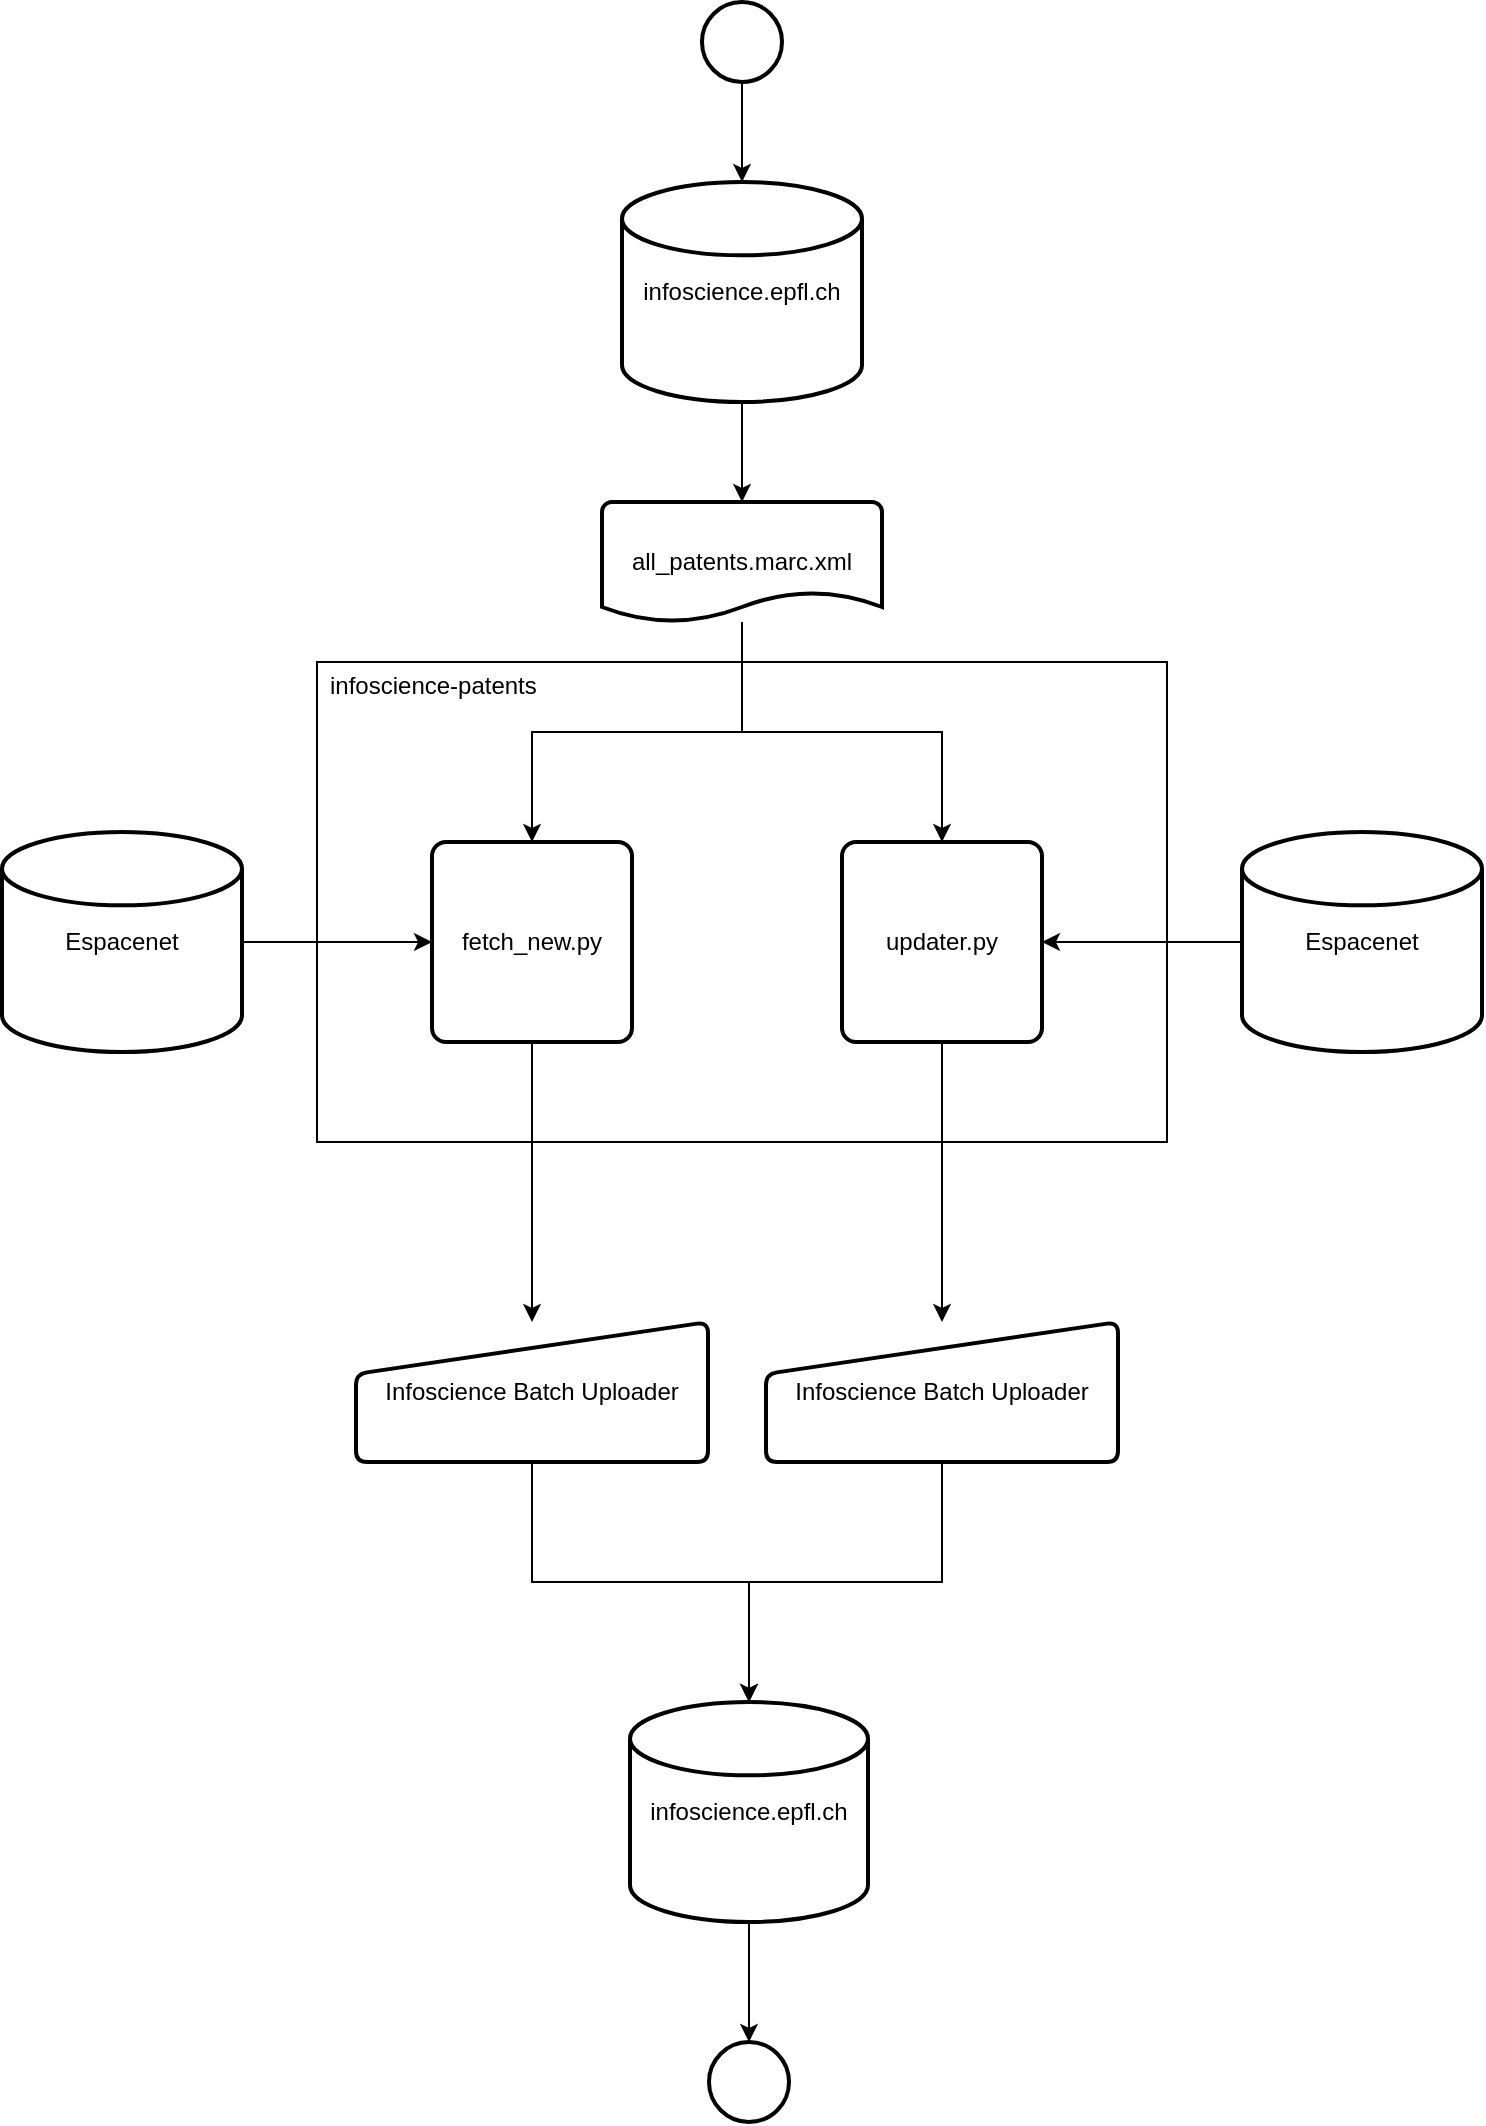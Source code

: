 <mxfile version="14.5.1" type="device"><diagram id="C5RBs43oDa-KdzZeNtuy" name="Page-1"><mxGraphModel dx="2062" dy="1108" grid="1" gridSize="10" guides="1" tooltips="1" connect="1" arrows="1" fold="1" page="1" pageScale="1" pageWidth="827" pageHeight="1169" math="0" shadow="0"><root><mxCell id="WIyWlLk6GJQsqaUBKTNV-0"/><mxCell id="WIyWlLk6GJQsqaUBKTNV-1" parent="WIyWlLk6GJQsqaUBKTNV-0"/><mxCell id="vOwImep1MFRYqzuiXhG6-11" value="" style="whiteSpace=wrap;html=1;" parent="WIyWlLk6GJQsqaUBKTNV-1" vertex="1"><mxGeometry x="197.5" y="370" width="425" height="240" as="geometry"/></mxCell><mxCell id="vOwImep1MFRYqzuiXhG6-1" style="edgeStyle=orthogonalEdgeStyle;rounded=0;orthogonalLoop=1;jettySize=auto;html=1;entryX=0.5;entryY=0;entryDx=0;entryDy=0;" parent="WIyWlLk6GJQsqaUBKTNV-1" source="7lyhHq4R1zZSHJQYaAYT-0" target="vOwImep1MFRYqzuiXhG6-0" edge="1"><mxGeometry relative="1" as="geometry"/></mxCell><mxCell id="vOwImep1MFRYqzuiXhG6-7" style="edgeStyle=orthogonalEdgeStyle;rounded=0;orthogonalLoop=1;jettySize=auto;html=1;entryX=0.5;entryY=0;entryDx=0;entryDy=0;" parent="WIyWlLk6GJQsqaUBKTNV-1" source="7lyhHq4R1zZSHJQYaAYT-0" target="vOwImep1MFRYqzuiXhG6-6" edge="1"><mxGeometry relative="1" as="geometry"/></mxCell><mxCell id="7lyhHq4R1zZSHJQYaAYT-0" value="all_patents.marc.xml" style="strokeWidth=2;html=1;shape=mxgraph.flowchart.document2;whiteSpace=wrap;size=0.25;" parent="WIyWlLk6GJQsqaUBKTNV-1" vertex="1"><mxGeometry x="340" y="290" width="140" height="60" as="geometry"/></mxCell><mxCell id="7lyhHq4R1zZSHJQYaAYT-1" style="edgeStyle=orthogonalEdgeStyle;rounded=0;orthogonalLoop=1;jettySize=auto;html=1;exitX=0.5;exitY=1;exitDx=0;exitDy=0;exitPerimeter=0;" parent="WIyWlLk6GJQsqaUBKTNV-1" source="7lyhHq4R1zZSHJQYaAYT-2" target="7lyhHq4R1zZSHJQYaAYT-0" edge="1"><mxGeometry relative="1" as="geometry"/></mxCell><mxCell id="7lyhHq4R1zZSHJQYaAYT-2" value="&lt;div&gt;infoscience.epfl.ch&lt;/div&gt;" style="strokeWidth=2;html=1;shape=mxgraph.flowchart.database;whiteSpace=wrap;" parent="WIyWlLk6GJQsqaUBKTNV-1" vertex="1"><mxGeometry x="350" y="130" width="120" height="110" as="geometry"/></mxCell><mxCell id="7lyhHq4R1zZSHJQYaAYT-5" style="edgeStyle=orthogonalEdgeStyle;rounded=0;orthogonalLoop=1;jettySize=auto;html=1;" parent="WIyWlLk6GJQsqaUBKTNV-1" source="7lyhHq4R1zZSHJQYaAYT-6" target="7lyhHq4R1zZSHJQYaAYT-2" edge="1"><mxGeometry relative="1" as="geometry"/></mxCell><mxCell id="7lyhHq4R1zZSHJQYaAYT-6" value="" style="strokeWidth=2;html=1;shape=mxgraph.flowchart.start_2;whiteSpace=wrap;" parent="WIyWlLk6GJQsqaUBKTNV-1" vertex="1"><mxGeometry x="390" y="40" width="40" height="40" as="geometry"/></mxCell><mxCell id="vOwImep1MFRYqzuiXhG6-22" style="edgeStyle=orthogonalEdgeStyle;rounded=0;orthogonalLoop=1;jettySize=auto;html=1;" parent="WIyWlLk6GJQsqaUBKTNV-1" source="vOwImep1MFRYqzuiXhG6-0" target="vOwImep1MFRYqzuiXhG6-18" edge="1"><mxGeometry relative="1" as="geometry"/></mxCell><mxCell id="vOwImep1MFRYqzuiXhG6-0" value="&lt;div&gt;fetch_new.py&lt;/div&gt;" style="rounded=1;whiteSpace=wrap;html=1;absoluteArcSize=1;arcSize=14;strokeWidth=2;" parent="WIyWlLk6GJQsqaUBKTNV-1" vertex="1"><mxGeometry x="255" y="460" width="100" height="100" as="geometry"/></mxCell><mxCell id="vOwImep1MFRYqzuiXhG6-9" style="edgeStyle=orthogonalEdgeStyle;rounded=0;orthogonalLoop=1;jettySize=auto;html=1;entryX=0;entryY=0.5;entryDx=0;entryDy=0;" parent="WIyWlLk6GJQsqaUBKTNV-1" source="vOwImep1MFRYqzuiXhG6-3" target="vOwImep1MFRYqzuiXhG6-0" edge="1"><mxGeometry x="55" y="455" as="geometry"/></mxCell><mxCell id="vOwImep1MFRYqzuiXhG6-3" value="Espacenet" style="strokeWidth=2;html=1;shape=mxgraph.flowchart.database;whiteSpace=wrap;" parent="WIyWlLk6GJQsqaUBKTNV-1" vertex="1"><mxGeometry x="40" y="455" width="120" height="110" as="geometry"/></mxCell><mxCell id="vOwImep1MFRYqzuiXhG6-5" value="Espacenet" style="strokeWidth=2;html=1;shape=mxgraph.flowchart.database;whiteSpace=wrap;" parent="WIyWlLk6GJQsqaUBKTNV-1" vertex="1"><mxGeometry x="660" y="455" width="120" height="110" as="geometry"/></mxCell><mxCell id="vOwImep1MFRYqzuiXhG6-28" style="edgeStyle=orthogonalEdgeStyle;rounded=0;orthogonalLoop=1;jettySize=auto;html=1;entryX=0.5;entryY=0;entryDx=0;entryDy=0;" parent="WIyWlLk6GJQsqaUBKTNV-1" source="vOwImep1MFRYqzuiXhG6-6" target="vOwImep1MFRYqzuiXhG6-24" edge="1"><mxGeometry relative="1" as="geometry"/></mxCell><mxCell id="vOwImep1MFRYqzuiXhG6-6" value="updater.py" style="rounded=1;whiteSpace=wrap;html=1;absoluteArcSize=1;arcSize=14;strokeWidth=2;" parent="WIyWlLk6GJQsqaUBKTNV-1" vertex="1"><mxGeometry x="460" y="460" width="100" height="100" as="geometry"/></mxCell><mxCell id="vOwImep1MFRYqzuiXhG6-8" style="edgeStyle=orthogonalEdgeStyle;rounded=0;orthogonalLoop=1;jettySize=auto;html=1;entryX=1;entryY=0.5;entryDx=0;entryDy=0;" parent="WIyWlLk6GJQsqaUBKTNV-1" source="vOwImep1MFRYqzuiXhG6-5" target="vOwImep1MFRYqzuiXhG6-6" edge="1"><mxGeometry x="55" y="455" as="geometry"/></mxCell><mxCell id="vOwImep1MFRYqzuiXhG6-12" value="infoscience-patents" style="text;html=1;strokeColor=none;fillColor=none;align=left;verticalAlign=middle;whiteSpace=wrap;rounded=0;" parent="WIyWlLk6GJQsqaUBKTNV-1" vertex="1"><mxGeometry x="201.5" y="372" width="120" height="20" as="geometry"/></mxCell><mxCell id="vOwImep1MFRYqzuiXhG6-17" style="edgeStyle=orthogonalEdgeStyle;rounded=0;orthogonalLoop=1;jettySize=auto;html=1;entryX=0.5;entryY=0;entryDx=0;entryDy=0;entryPerimeter=0;" parent="WIyWlLk6GJQsqaUBKTNV-1" source="vOwImep1MFRYqzuiXhG6-18" target="vOwImep1MFRYqzuiXhG6-20" edge="1"><mxGeometry relative="1" as="geometry"/></mxCell><mxCell id="vOwImep1MFRYqzuiXhG6-18" value="&lt;div&gt;Infoscience Batch Uploader&lt;/div&gt;" style="html=1;strokeWidth=2;shape=manualInput;whiteSpace=wrap;rounded=1;size=26;arcSize=11;" parent="WIyWlLk6GJQsqaUBKTNV-1" vertex="1"><mxGeometry x="217" y="700" width="176" height="70" as="geometry"/></mxCell><mxCell id="vOwImep1MFRYqzuiXhG6-19" style="edgeStyle=orthogonalEdgeStyle;rounded=0;orthogonalLoop=1;jettySize=auto;html=1;" parent="WIyWlLk6GJQsqaUBKTNV-1" source="vOwImep1MFRYqzuiXhG6-20" target="vOwImep1MFRYqzuiXhG6-21" edge="1"><mxGeometry relative="1" as="geometry"/></mxCell><mxCell id="vOwImep1MFRYqzuiXhG6-20" value="&lt;div&gt;infoscience.epfl.ch&lt;/div&gt;" style="strokeWidth=2;html=1;shape=mxgraph.flowchart.database;whiteSpace=wrap;" parent="WIyWlLk6GJQsqaUBKTNV-1" vertex="1"><mxGeometry x="354" y="890" width="119" height="110" as="geometry"/></mxCell><mxCell id="vOwImep1MFRYqzuiXhG6-21" value="" style="strokeWidth=2;html=1;shape=mxgraph.flowchart.start_2;whiteSpace=wrap;" parent="WIyWlLk6GJQsqaUBKTNV-1" vertex="1"><mxGeometry x="393.5" y="1060" width="40" height="40" as="geometry"/></mxCell><mxCell id="vOwImep1MFRYqzuiXhG6-29" style="edgeStyle=orthogonalEdgeStyle;rounded=0;orthogonalLoop=1;jettySize=auto;html=1;" parent="WIyWlLk6GJQsqaUBKTNV-1" source="vOwImep1MFRYqzuiXhG6-24" target="vOwImep1MFRYqzuiXhG6-20" edge="1"><mxGeometry relative="1" as="geometry"/></mxCell><mxCell id="vOwImep1MFRYqzuiXhG6-24" value="&lt;div&gt;Infoscience Batch Uploader&lt;/div&gt;" style="html=1;strokeWidth=2;shape=manualInput;whiteSpace=wrap;rounded=1;size=26;arcSize=11;" parent="WIyWlLk6GJQsqaUBKTNV-1" vertex="1"><mxGeometry x="422" y="700" width="176" height="70" as="geometry"/></mxCell></root></mxGraphModel></diagram></mxfile>